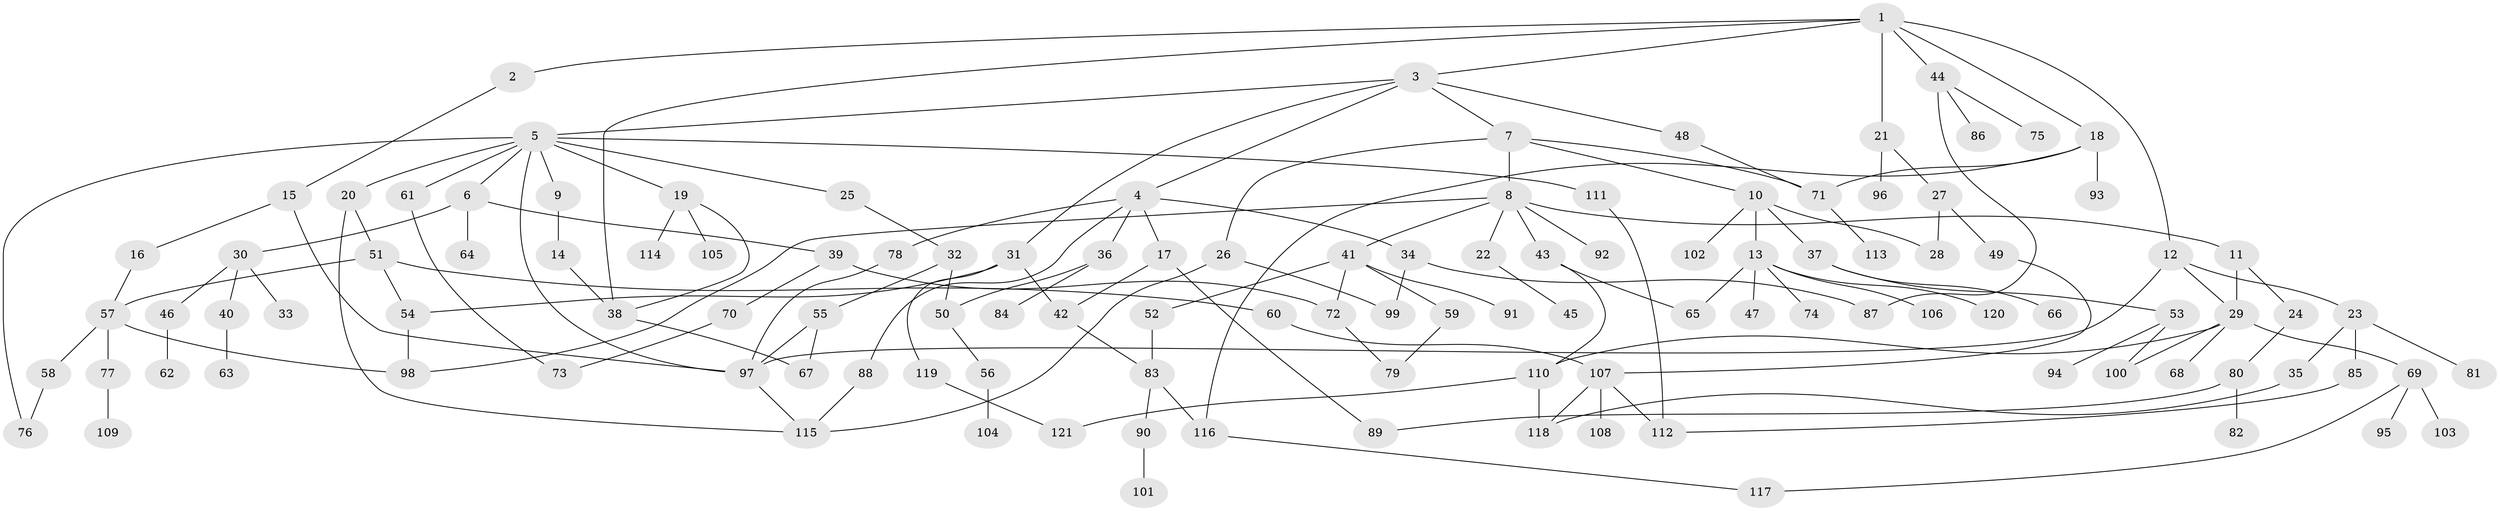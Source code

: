 // coarse degree distribution, {9: 0.011627906976744186, 2: 0.29069767441860467, 6: 0.023255813953488372, 7: 0.03488372093023256, 10: 0.011627906976744186, 8: 0.023255813953488372, 3: 0.20930232558139536, 5: 0.06976744186046512, 4: 0.06976744186046512, 1: 0.2558139534883721}
// Generated by graph-tools (version 1.1) at 2025/51/02/27/25 19:51:37]
// undirected, 121 vertices, 159 edges
graph export_dot {
graph [start="1"]
  node [color=gray90,style=filled];
  1;
  2;
  3;
  4;
  5;
  6;
  7;
  8;
  9;
  10;
  11;
  12;
  13;
  14;
  15;
  16;
  17;
  18;
  19;
  20;
  21;
  22;
  23;
  24;
  25;
  26;
  27;
  28;
  29;
  30;
  31;
  32;
  33;
  34;
  35;
  36;
  37;
  38;
  39;
  40;
  41;
  42;
  43;
  44;
  45;
  46;
  47;
  48;
  49;
  50;
  51;
  52;
  53;
  54;
  55;
  56;
  57;
  58;
  59;
  60;
  61;
  62;
  63;
  64;
  65;
  66;
  67;
  68;
  69;
  70;
  71;
  72;
  73;
  74;
  75;
  76;
  77;
  78;
  79;
  80;
  81;
  82;
  83;
  84;
  85;
  86;
  87;
  88;
  89;
  90;
  91;
  92;
  93;
  94;
  95;
  96;
  97;
  98;
  99;
  100;
  101;
  102;
  103;
  104;
  105;
  106;
  107;
  108;
  109;
  110;
  111;
  112;
  113;
  114;
  115;
  116;
  117;
  118;
  119;
  120;
  121;
  1 -- 2;
  1 -- 3;
  1 -- 12;
  1 -- 18;
  1 -- 21;
  1 -- 38;
  1 -- 44;
  2 -- 15;
  3 -- 4;
  3 -- 5;
  3 -- 7;
  3 -- 31;
  3 -- 48;
  4 -- 17;
  4 -- 34;
  4 -- 36;
  4 -- 78;
  4 -- 88;
  5 -- 6;
  5 -- 9;
  5 -- 19;
  5 -- 20;
  5 -- 25;
  5 -- 61;
  5 -- 111;
  5 -- 76;
  5 -- 97;
  6 -- 30;
  6 -- 39;
  6 -- 64;
  7 -- 8;
  7 -- 10;
  7 -- 26;
  7 -- 71;
  8 -- 11;
  8 -- 22;
  8 -- 41;
  8 -- 43;
  8 -- 92;
  8 -- 98;
  9 -- 14;
  10 -- 13;
  10 -- 37;
  10 -- 102;
  10 -- 28;
  11 -- 24;
  11 -- 29;
  12 -- 23;
  12 -- 97;
  12 -- 29;
  13 -- 47;
  13 -- 65;
  13 -- 74;
  13 -- 106;
  13 -- 120;
  14 -- 38;
  15 -- 16;
  15 -- 97;
  16 -- 57;
  17 -- 42;
  17 -- 89;
  18 -- 93;
  18 -- 116;
  18 -- 71;
  19 -- 105;
  19 -- 114;
  19 -- 38;
  20 -- 51;
  20 -- 115;
  21 -- 27;
  21 -- 96;
  22 -- 45;
  23 -- 35;
  23 -- 81;
  23 -- 85;
  24 -- 80;
  25 -- 32;
  26 -- 99;
  26 -- 115;
  27 -- 28;
  27 -- 49;
  29 -- 68;
  29 -- 69;
  29 -- 100;
  29 -- 110;
  30 -- 33;
  30 -- 40;
  30 -- 46;
  31 -- 119;
  31 -- 54;
  31 -- 42;
  32 -- 55;
  32 -- 50;
  34 -- 99;
  34 -- 87;
  35 -- 118;
  36 -- 50;
  36 -- 84;
  37 -- 53;
  37 -- 66;
  38 -- 67;
  39 -- 70;
  39 -- 72;
  40 -- 63;
  41 -- 52;
  41 -- 59;
  41 -- 91;
  41 -- 72;
  42 -- 83;
  43 -- 110;
  43 -- 65;
  44 -- 75;
  44 -- 86;
  44 -- 87;
  46 -- 62;
  48 -- 71;
  49 -- 107;
  50 -- 56;
  51 -- 54;
  51 -- 60;
  51 -- 57;
  52 -- 83;
  53 -- 94;
  53 -- 100;
  54 -- 98;
  55 -- 67;
  55 -- 97;
  56 -- 104;
  57 -- 58;
  57 -- 77;
  57 -- 98;
  58 -- 76;
  59 -- 79;
  60 -- 107;
  61 -- 73;
  69 -- 95;
  69 -- 103;
  69 -- 117;
  70 -- 73;
  71 -- 113;
  72 -- 79;
  77 -- 109;
  78 -- 97;
  80 -- 82;
  80 -- 89;
  83 -- 90;
  83 -- 116;
  85 -- 112;
  88 -- 115;
  90 -- 101;
  97 -- 115;
  107 -- 108;
  107 -- 118;
  107 -- 112;
  110 -- 118;
  110 -- 121;
  111 -- 112;
  116 -- 117;
  119 -- 121;
}
